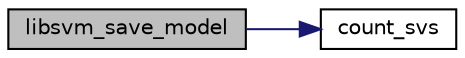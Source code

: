 digraph "libsvm_save_model"
{
  edge [fontname="Helvetica",fontsize="10",labelfontname="Helvetica",labelfontsize="10"];
  node [fontname="Helvetica",fontsize="10",shape=record];
  rankdir="LR";
  Node1 [label="libsvm_save_model",height=0.2,width=0.4,color="black", fillcolor="grey75", style="filled" fontcolor="black"];
  Node1 -> Node2 [color="midnightblue",fontsize="10",style="solid",fontname="Helvetica"];
  Node2 [label="count_svs",height=0.2,width=0.4,color="black", fillcolor="white", style="filled",URL="$la__svm_8cpp.html#ab7584d139fe92cf9be4b7b7035fbca58"];
}
